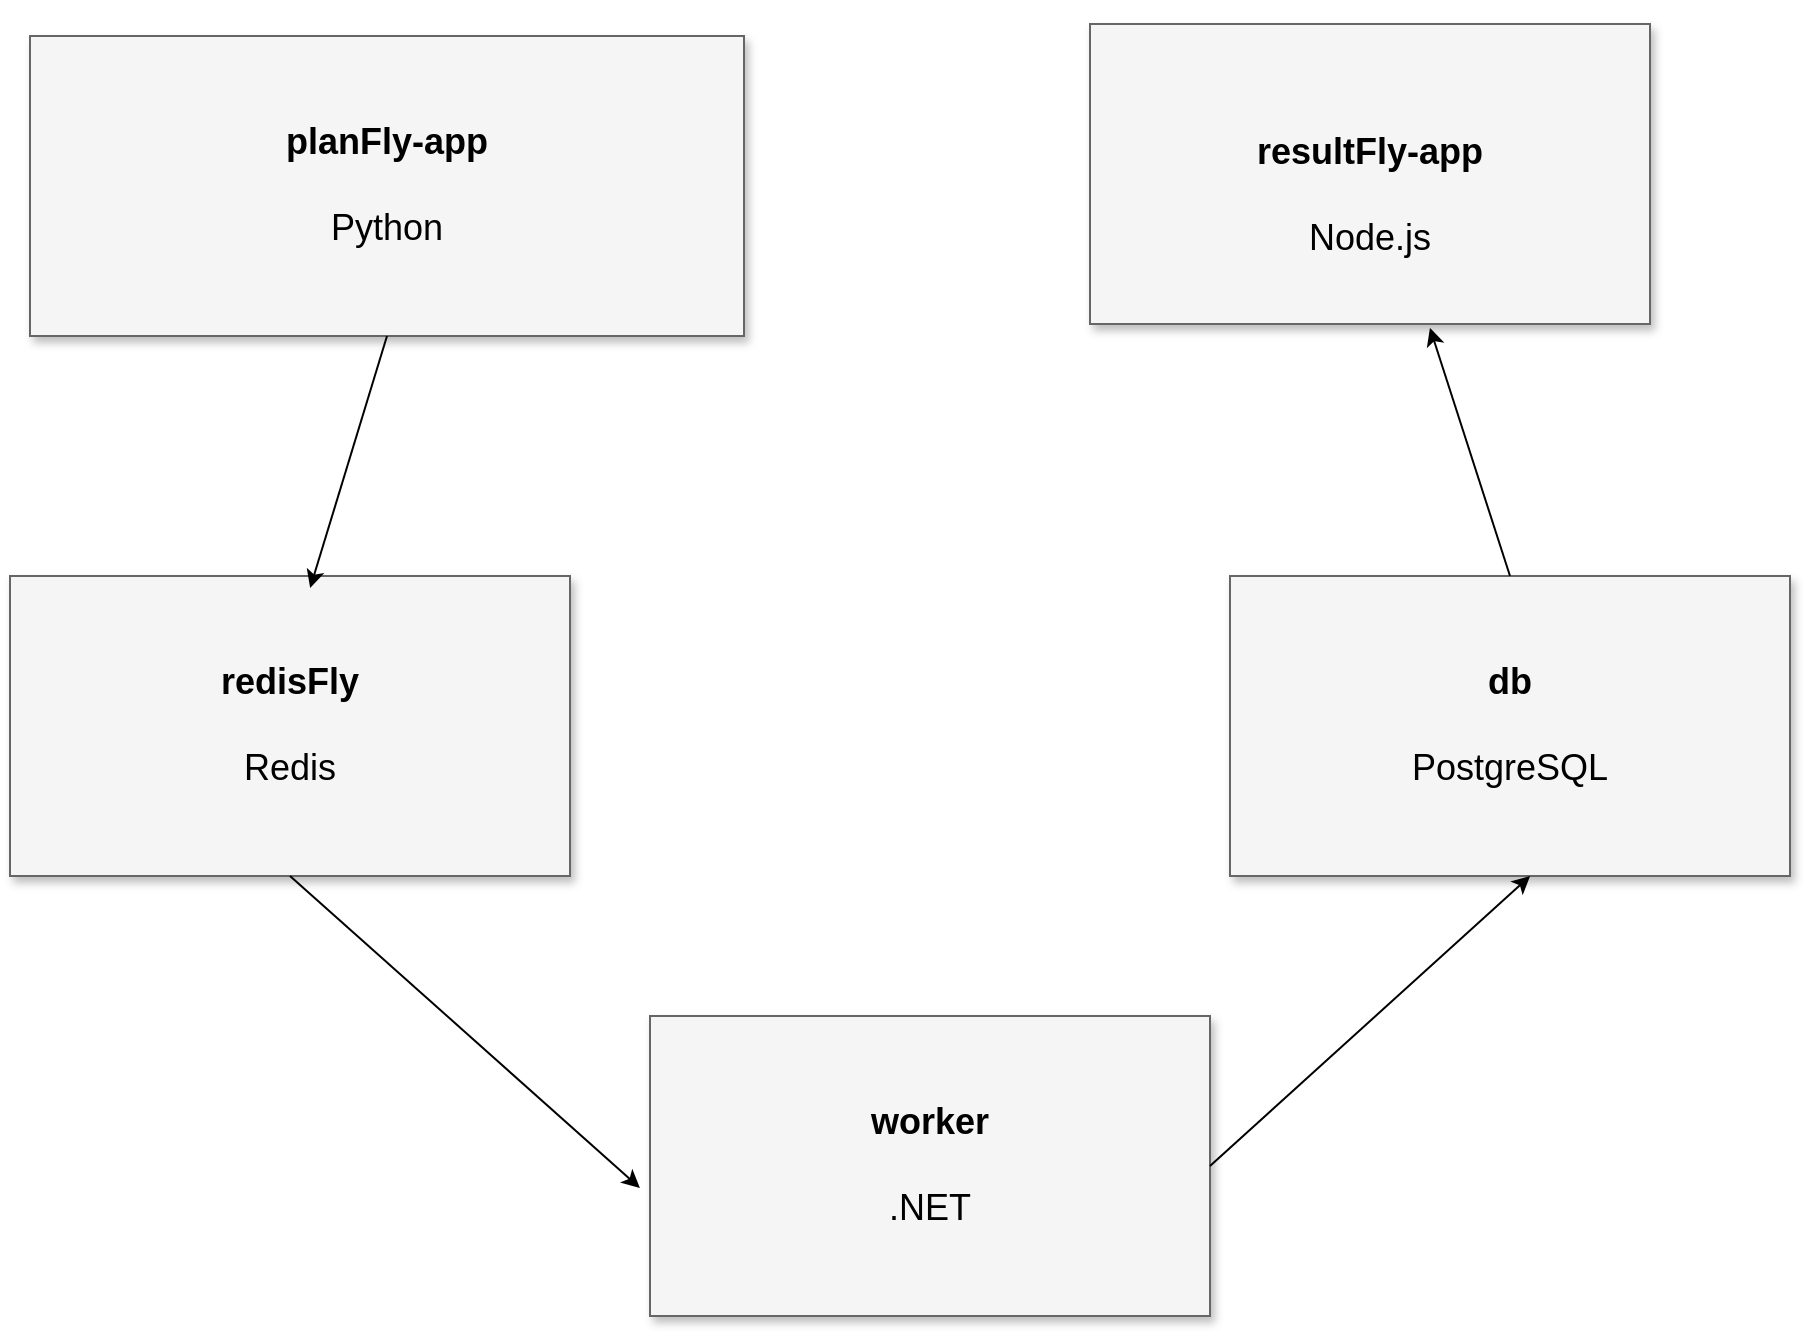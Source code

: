 <mxfile version="10.6.0" type="google"><diagram name="Page-1" id="90a13364-a465-7bf4-72fc-28e22215d7a0"><mxGraphModel dx="1327" dy="778" grid="1" gridSize="10" guides="1" tooltips="1" connect="1" arrows="1" fold="1" page="1" pageScale="1.5" pageWidth="1169" pageHeight="826" background="#ffffff" math="0" shadow="0"><root><mxCell id="0" style=";html=1;"/><mxCell id="1" style=";html=1;" parent="0"/><mxCell id="3a17f1ce550125da-4" value="&lt;div&gt;&lt;b&gt;&lt;br&gt;&lt;/b&gt;&lt;/div&gt;&lt;div&gt;&lt;b&gt;&lt;br&gt;&lt;/b&gt;&lt;/div&gt;&lt;div&gt;&lt;b&gt;&lt;br&gt;&lt;/b&gt;&lt;/div&gt;&lt;div&gt;&lt;b&gt;resultFly-app&lt;/b&gt;&lt;/div&gt;&lt;div&gt;&lt;b&gt;&lt;br&gt;&lt;/b&gt;&lt;/div&gt;&lt;div&gt;Node.js&lt;b&gt;&lt;br&gt;&lt;/b&gt;&lt;/div&gt;&lt;div&gt;&lt;b&gt;&lt;br&gt;&lt;/b&gt;&lt;/div&gt;&lt;div&gt;&lt;b&gt;&lt;br&gt;&lt;/b&gt;&lt;/div&gt;" style="whiteSpace=wrap;html=1;shadow=1;fontSize=18;fillColor=#f5f5f5;strokeColor=#666666;" parent="1" vertex="1"><mxGeometry x="720" y="294" width="280" height="150" as="geometry"/></mxCell><mxCell id="3a17f1ce550125da-8" value="&lt;div&gt;&lt;b&gt;planFly-app&lt;/b&gt;&lt;/div&gt;&lt;div&gt;&lt;b&gt;&lt;br&gt;&lt;/b&gt;&lt;/div&gt;&lt;div&gt;Python&lt;br&gt;&lt;b&gt;&lt;/b&gt;&lt;/div&gt;" style="whiteSpace=wrap;html=1;shadow=1;fontSize=18;fillColor=#f5f5f5;strokeColor=#666666;" parent="1" vertex="1"><mxGeometry x="190" y="300" width="357" height="150" as="geometry"/></mxCell><mxCell id="oDp2oCiXtoN7C9jYVgL2-2" value="&lt;div&gt;&lt;b&gt;redisFly&lt;/b&gt;&lt;/div&gt;&lt;div&gt;&lt;br&gt;&lt;/div&gt;&lt;div&gt;Redis&lt;br&gt;&lt;/div&gt;" style="whiteSpace=wrap;html=1;shadow=1;fontSize=18;fillColor=#f5f5f5;strokeColor=#666666;" vertex="1" parent="1"><mxGeometry x="180" y="570" width="280" height="150" as="geometry"/></mxCell><mxCell id="oDp2oCiXtoN7C9jYVgL2-3" value="" style="endArrow=classic;html=1;entryX=0.536;entryY=0.04;entryDx=0;entryDy=0;entryPerimeter=0;exitX=0.5;exitY=1;exitDx=0;exitDy=0;" edge="1" parent="1" source="3a17f1ce550125da-8" target="oDp2oCiXtoN7C9jYVgL2-2"><mxGeometry width="50" height="50" relative="1" as="geometry"><mxPoint x="280" y="450" as="sourcePoint"/><mxPoint x="150" y="780" as="targetPoint"/></mxGeometry></mxCell><mxCell id="oDp2oCiXtoN7C9jYVgL2-4" value="&lt;div&gt;&lt;b&gt;&lt;br&gt;&lt;/b&gt;&lt;/div&gt;&lt;div&gt;&lt;b&gt;&lt;br&gt;&lt;/b&gt;&lt;/div&gt;&lt;div&gt;&lt;b&gt;worker&lt;br&gt;&lt;/b&gt;&lt;/div&gt;&lt;div&gt;&lt;b&gt;&lt;br&gt;&lt;/b&gt;&lt;/div&gt;&lt;div&gt;.NET&lt;b&gt;&lt;br&gt;&lt;/b&gt;&lt;/div&gt;&lt;div&gt;&lt;b&gt;&lt;br&gt;&lt;/b&gt;&lt;/div&gt;&lt;div&gt;&lt;b&gt;&lt;br&gt;&lt;/b&gt;&lt;/div&gt;" style="whiteSpace=wrap;html=1;shadow=1;fontSize=18;fillColor=#f5f5f5;strokeColor=#666666;" vertex="1" parent="1"><mxGeometry x="500" y="790" width="280" height="150" as="geometry"/></mxCell><mxCell id="oDp2oCiXtoN7C9jYVgL2-5" value="&lt;div&gt;&lt;b&gt;&lt;br&gt;&lt;/b&gt;&lt;/div&gt;&lt;div&gt;&lt;b&gt;&lt;br&gt;&lt;/b&gt;&lt;/div&gt;&lt;div&gt;&lt;b&gt;db&lt;br&gt;&lt;/b&gt;&lt;/div&gt;&lt;div&gt;&lt;b&gt;&lt;br&gt;&lt;/b&gt;&lt;/div&gt;&lt;div&gt;PostgreSQL&lt;b&gt;&lt;br&gt;&lt;/b&gt;&lt;/div&gt;&lt;div&gt;&lt;b&gt;&lt;br&gt;&lt;/b&gt;&lt;/div&gt;&lt;div&gt;&lt;b&gt;&lt;br&gt;&lt;/b&gt;&lt;/div&gt;" style="whiteSpace=wrap;html=1;shadow=1;fontSize=18;fillColor=#f5f5f5;strokeColor=#666666;" vertex="1" parent="1"><mxGeometry x="790" y="570" width="280" height="150" as="geometry"/></mxCell><mxCell id="oDp2oCiXtoN7C9jYVgL2-6" value="" style="endArrow=classic;html=1;exitX=0.5;exitY=1;exitDx=0;exitDy=0;entryX=-0.018;entryY=0.573;entryDx=0;entryDy=0;entryPerimeter=0;" edge="1" parent="1" source="oDp2oCiXtoN7C9jYVgL2-2" target="oDp2oCiXtoN7C9jYVgL2-4"><mxGeometry width="50" height="50" relative="1" as="geometry"><mxPoint x="100" y="1010" as="sourcePoint"/><mxPoint x="150" y="960" as="targetPoint"/></mxGeometry></mxCell><mxCell id="oDp2oCiXtoN7C9jYVgL2-7" value="" style="endArrow=classic;html=1;exitX=1;exitY=0.5;exitDx=0;exitDy=0;entryX=0.536;entryY=1;entryDx=0;entryDy=0;entryPerimeter=0;" edge="1" parent="1" source="oDp2oCiXtoN7C9jYVgL2-4" target="oDp2oCiXtoN7C9jYVgL2-5"><mxGeometry width="50" height="50" relative="1" as="geometry"><mxPoint x="100" y="1010" as="sourcePoint"/><mxPoint x="150" y="960" as="targetPoint"/></mxGeometry></mxCell><mxCell id="oDp2oCiXtoN7C9jYVgL2-8" value="" style="endArrow=classic;html=1;exitX=0.5;exitY=0;exitDx=0;exitDy=0;entryX=0.607;entryY=1.013;entryDx=0;entryDy=0;entryPerimeter=0;" edge="1" parent="1" source="oDp2oCiXtoN7C9jYVgL2-5" target="3a17f1ce550125da-4"><mxGeometry width="50" height="50" relative="1" as="geometry"><mxPoint x="100" y="1010" as="sourcePoint"/><mxPoint x="150" y="960" as="targetPoint"/></mxGeometry></mxCell></root></mxGraphModel></diagram></mxfile>